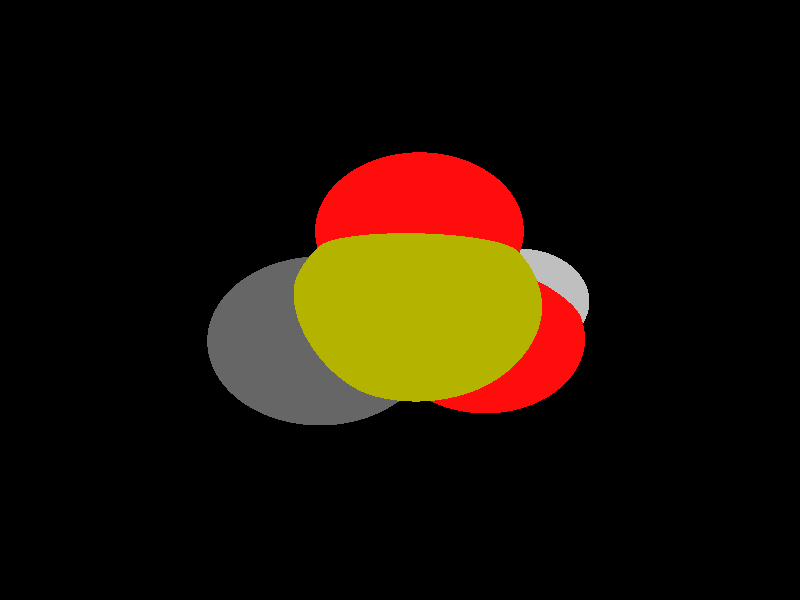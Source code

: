 global_settings {
	ambient_light rgb <0.200000002980232, 0.200000002980232, 0.200000002980232>
	max_trace_level 15
}

background { color rgb <0,0,0> }

camera {
	perspective
	location <7.10290576781225, 0.478914854183089, -14.8283303312401>
	angle 40
	up <0.658285932351049, 0.670306261507497, 0.342562617710329>
	right <-0.622843091173108, 0.740573855364619, -0.252223806426579> * 1
	direction <-0.422760115250525, -0.0473273761604016, 0.905004974803528> }

light_source {
	<6.89975881143031, 19.8601629001169, -15.526197825831>
	color rgb <1, 1, 1>
	fade_distance 35.8163170053179
	fade_power 0
	spotlight
	area_light <20, 0, 0>, <0, 0, 20>, 20, 20
	circular
	orient
	point_at <-6.89975881143031, -19.8601629001169, 15.526197825831>
}

light_source {
	<13.3898328270224, -2.63085902245074, 16.0112433293903>
	color rgb <0.300000011920929, 0.300000011920929, 0.300000011920929> shadowless
	fade_distance 35.8163170053179
	fade_power 0
	parallel
	point_at <-13.3898328270224, 2.63085902245074, -16.0112433293903>
}

#default {
	finish {ambient 0.5 diffuse 1 specular 0.2 roughness .01 metallic 1}
}

union {
cylinder {
	<0.193796049608653, -0.189829836453669, -0.631242337349868>, 	<-0.663352672718601, -0.0167073906594726, -0.38910787662613>, 0.075
	pigment { rgbt <0.699999988079071, 0.699999988079071, 0, 0> }
}
cylinder {
	<-0.663352672718601, -0.0167073906594726, -0.38910787662613>, 	<-1.32155579985141, 0.116233057398635, -0.203173213149921>, 0.075
	pigment { rgbt <1, 0.0500000007450581, 0.0500000007450581, 0> }
}
cylinder {
	<0.281026116610182, -0.260865487073563, -0.630192693640253>, 	<0.746258186722413, 0.316682782523753, -0.206913399896013>, 0.075
	pigment { rgbt <0.699999988079071, 0.699999988079071, 0, 0> }
}
cylinder {
	<0.106565982607123, -0.118794185833775, -0.632291981059484>, 	<0.571798052719354, 0.45875408376354, -0.209012687315244>, 0.075
	pigment { rgbt <0.699999988079071, 0.699999988079071, 0, 0> }
}
cylinder {
	<0.746258186722413, 0.316682782523753, -0.206913399896013>, 	<1.09675044366068, 0.75179078454331, 0.111972860339372>, 0.075
	pigment { rgbt <1, 0.0500000007450581, 0.0500000007450581, 0> }
}
cylinder {
	<0.571798052719354, 0.45875408376354, -0.209012687315244>, 	<0.922290309657624, 0.893862085783097, 0.109873572920141>, 0.075
	pigment { rgbt <1, 0.0500000007450581, 0.0500000007450581, 0> }
}
cylinder {
	<0.193796049608653, -0.189829836453669, -0.631242337349868>, 	<0.229733265198668, -1.03638212780145, -0.131490266483113>, 0.075
	pigment { rgbt <0.699999988079071, 0.699999988079071, 0, 0> }
}
cylinder {
	<0.229733265198668, -1.03638212780145, -0.131490266483113>, 	<0.259949545052567, -1.74816963071057, 0.288705015286877>, 0.075
	pigment { rgbt <0.400000005960464, 0.400000005960464, 0.400000005960464, 0> }
}
cylinder {
	<-1.32155579985141, 0.116233057398635, -0.203173213149921>, 	<-1.31600988691009, 0.648309632355092, 0.0475107482608832>, 0.075
	pigment { rgbt <1, 0.0500000007450581, 0.0500000007450581, 0> }
}
cylinder {
	<-1.31600988691009, 0.648309632355092, 0.0475107482608832>, 	<-1.31224598414078, 1.00941960922534, 0.217645055553409>, 0.075
	pigment { rgbt <0.75, 0.75, 0.75, 0> }
}
sphere {
	<0.193796049608653, -0.189829836453669, -0.631242337349868>, 0.567
	pigment { rgbt <0.699999988079071, 0.699999988079071, 0,0> }
}
sphere {
	<-1.32155579985141, 0.116233057398635, -0.203173213149921>, 0.3564
	pigment { rgbt <1, 0.0500000007450581, 0.0500000007450581,0> }
}
sphere {
	<1.00952037665915, 0.822826435163203, 0.110923216629756>, 0.3564
	pigment { rgbt <1, 0.0500000007450581, 0.0500000007450581,0> }
}
sphere {
	<0.259949545052567, -1.74816963071057, 0.288705015286877>, 0.4104
	pigment { rgbt <0.400000005960464, 0.400000005960464, 0.400000005960464,0> }
}
sphere {
	<-1.31224598414078, 1.00941960922534, 0.217645055553409>, 0.1674
	pigment { rgbt <0.75, 0.75, 0.75,0> }
}
}
merge {
}
union {
}
merge {
sphere {
	<0.193796049608653, -0.189829836453669, -0.631242337349868>, 1.79982
	pigment { rgbt <0, 0, 0,0> }
}
sphere {
	<-1.32155579985141, 0.116233057398635, -0.203173213149921>, 1.519848
	pigment { rgbt <0, 0, 0,0> }
}
sphere {
	<1.00952037665915, 0.822826435163203, 0.110923216629756>, 1.519848
	pigment { rgbt <0, 0, 0,0> }
}
sphere {
	<0.259949545052567, -1.74816963071057, 0.288705015286877>, 1.69983
	pigment { rgbt <0, 0, 0,0> }
}
sphere {
	<-1.31224598414078, 1.00941960922534, 0.217645055553409>, 1.09989
	pigment { rgbt <0, 0, 0,0> }
}
sphere {
	<0.193796049608653, -0.189829836453669, -0.631242337349868>, 1.8
	pigment { rgbt <0.699999988079071, 0.699999988079071, 0,0.350000023841858> }
}
sphere {
	<-1.32155579985141, 0.116233057398635, -0.203173213149921>, 1.52
	pigment { rgbt <1, 0.0500000007450581, 0.0500000007450581,0.350000023841858> }
}
sphere {
	<1.00952037665915, 0.822826435163203, 0.110923216629756>, 1.52
	pigment { rgbt <1, 0.0500000007450581, 0.0500000007450581,0.350000023841858> }
}
sphere {
	<0.259949545052567, -1.74816963071057, 0.288705015286877>, 1.7
	pigment { rgbt <0.400000005960464, 0.400000005960464, 0.400000005960464,0.350000023841858> }
}
sphere {
	<-1.31224598414078, 1.00941960922534, 0.217645055553409>, 1.1
	pigment { rgbt <0.75, 0.75, 0.75,0.350000023841858> }
}
}
